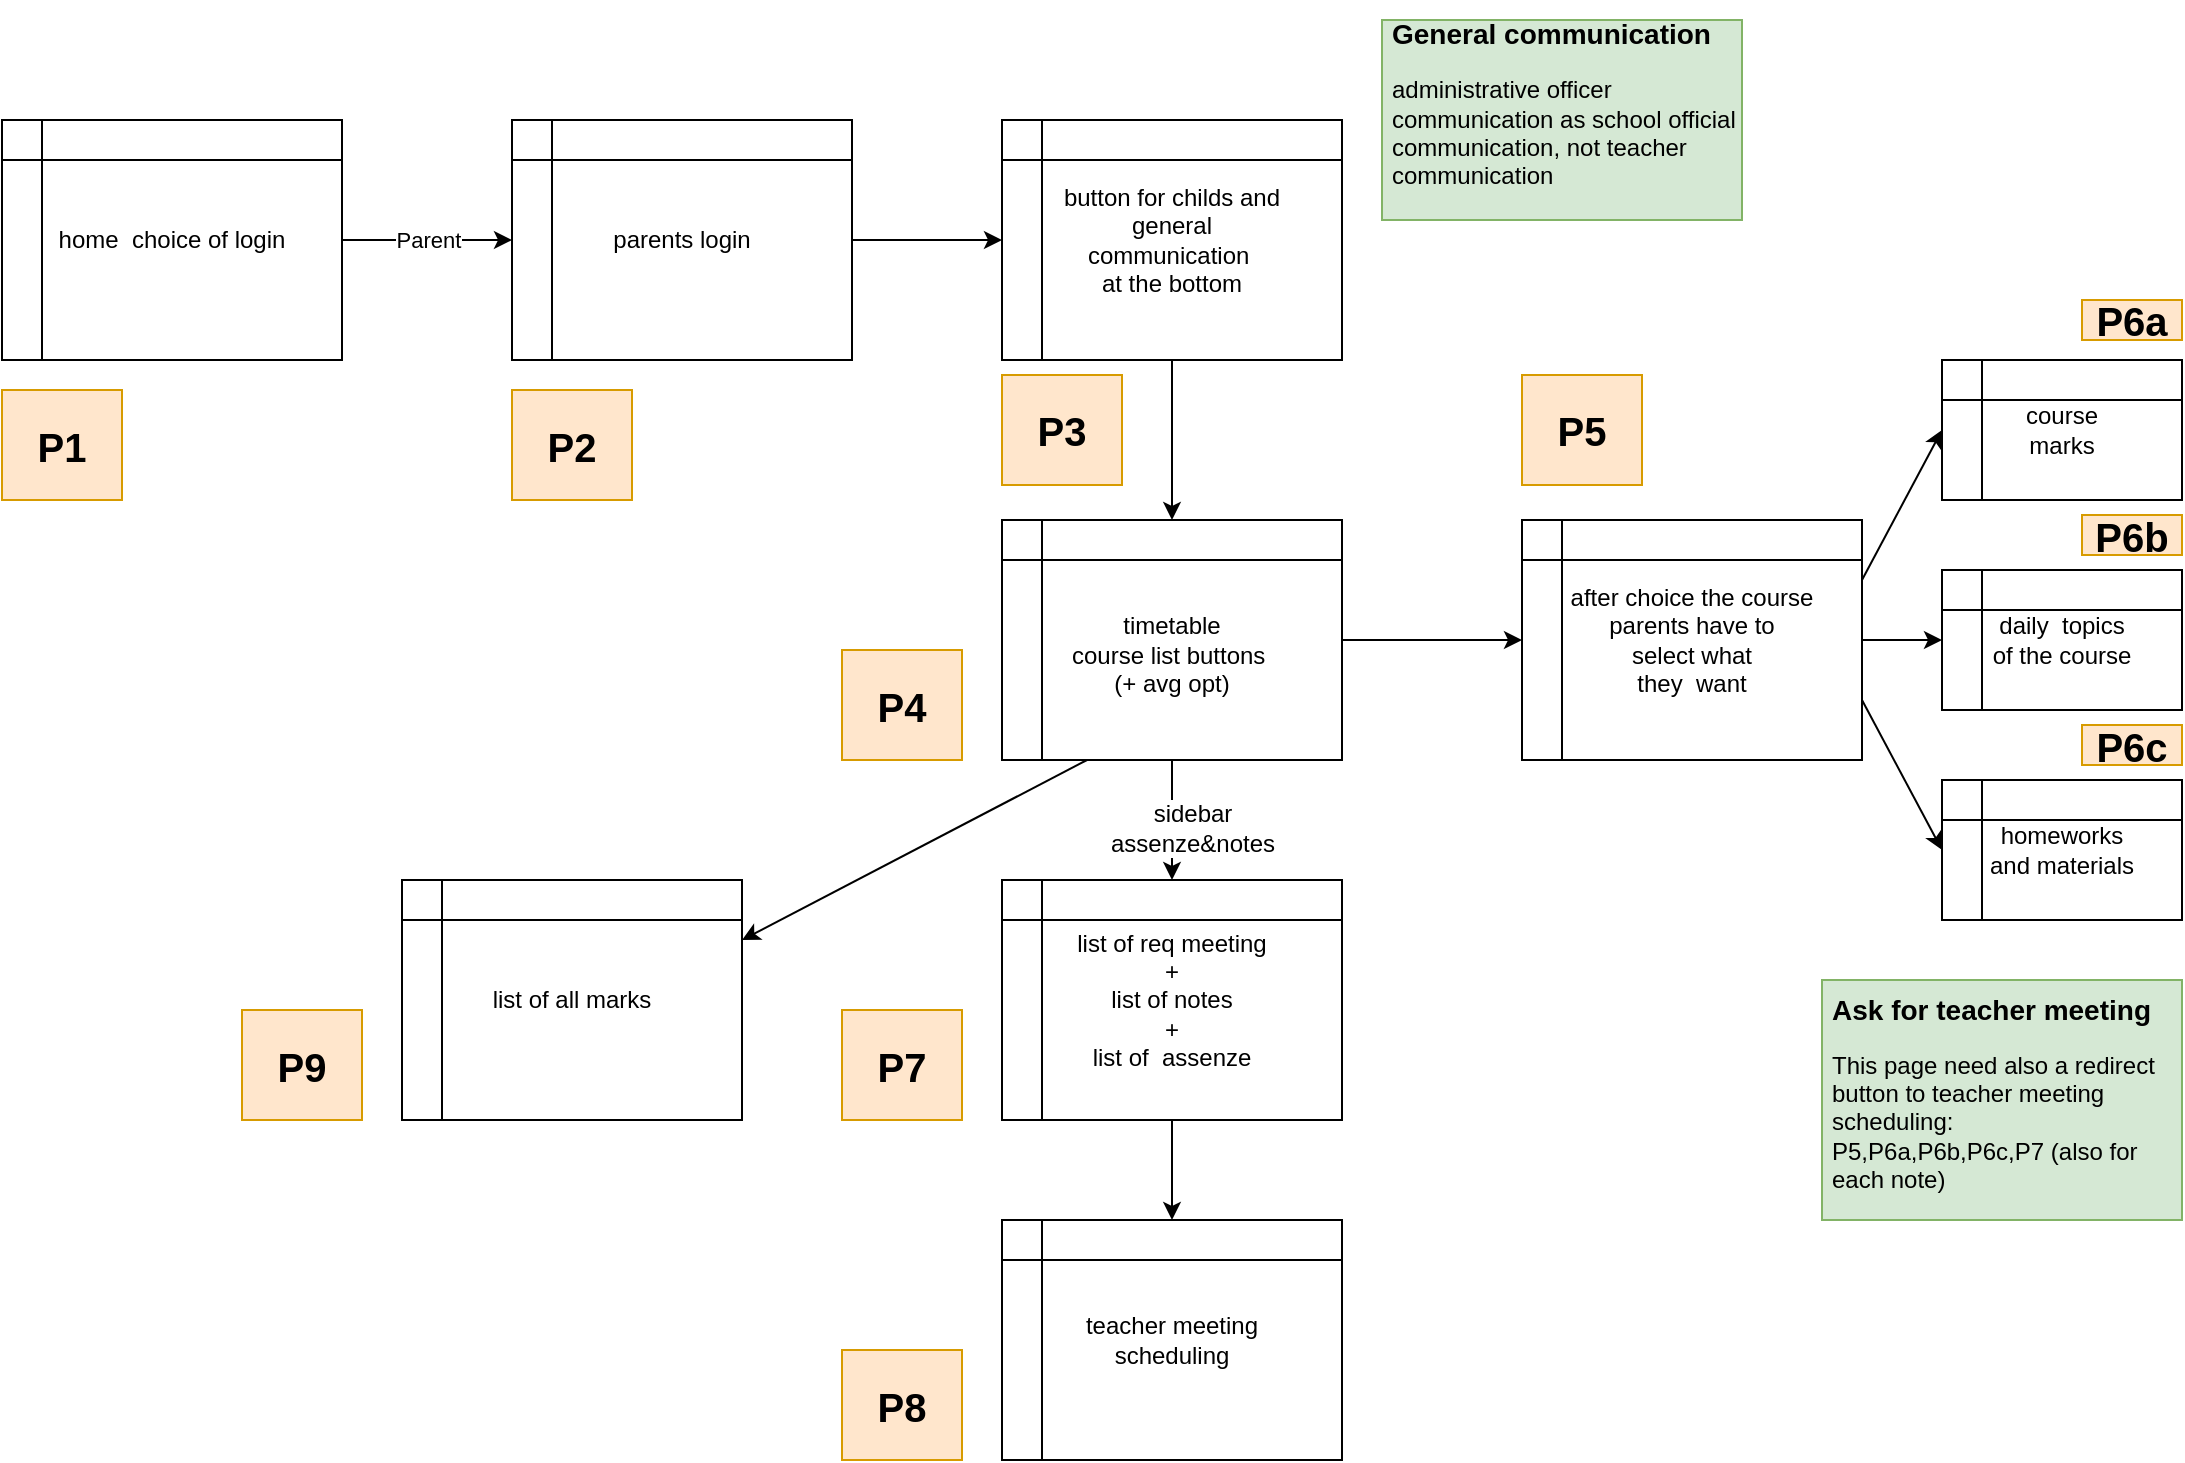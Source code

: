 <mxfile version="12.2.7" type="device" pages="1"><diagram id="2QOCsP8XS8S9Bzv3nzt6" name="Page-1"><mxGraphModel dx="1149" dy="639" grid="1" gridSize="10" guides="1" tooltips="1" connect="1" arrows="1" fold="1" page="1" pageScale="1" pageWidth="1169" pageHeight="827" math="0" shadow="0"><root><mxCell id="0"/><mxCell id="1" parent="0"/><mxCell id="qrGB1t6Nhu07AO-h83AJ-1" value="parents login" style="shape=internalStorage;whiteSpace=wrap;html=1;backgroundOutline=1;" parent="1" vertex="1"><mxGeometry x="285" y="70" width="170" height="120" as="geometry"/></mxCell><mxCell id="qrGB1t6Nhu07AO-h83AJ-4" value="Parent" style="endArrow=classic;html=1;entryX=0;entryY=0.5;entryDx=0;entryDy=0;exitX=1;exitY=0.5;exitDx=0;exitDy=0;" parent="1" source="qrGB1t6Nhu07AO-h83AJ-6" target="qrGB1t6Nhu07AO-h83AJ-1" edge="1"><mxGeometry width="50" height="50" relative="1" as="geometry"><mxPoint x="160" y="120" as="sourcePoint"/><mxPoint x="210" y="70" as="targetPoint"/></mxGeometry></mxCell><mxCell id="qrGB1t6Nhu07AO-h83AJ-6" value="home&amp;nbsp; choice of login" style="shape=internalStorage;whiteSpace=wrap;html=1;backgroundOutline=1;" parent="1" vertex="1"><mxGeometry x="30" y="70" width="170" height="120" as="geometry"/></mxCell><mxCell id="atE-6apXn9k2FXS3liRI-2" style="edgeStyle=orthogonalEdgeStyle;rounded=0;orthogonalLoop=1;jettySize=auto;html=1;" edge="1" parent="1" source="qrGB1t6Nhu07AO-h83AJ-7" target="qrGB1t6Nhu07AO-h83AJ-9"><mxGeometry relative="1" as="geometry"/></mxCell><mxCell id="qrGB1t6Nhu07AO-h83AJ-7" value="button for childs and&lt;br&gt;&lt;div&gt;general &lt;br&gt;&lt;/div&gt;&lt;div&gt;communication&amp;nbsp;&lt;/div&gt;at the bottom" style="shape=internalStorage;whiteSpace=wrap;html=1;backgroundOutline=1;" parent="1" vertex="1"><mxGeometry x="530" y="70" width="170" height="120" as="geometry"/></mxCell><mxCell id="qrGB1t6Nhu07AO-h83AJ-8" value="" style="endArrow=classic;html=1;exitX=1;exitY=0.5;exitDx=0;exitDy=0;entryX=0;entryY=0.5;entryDx=0;entryDy=0;" parent="1" source="qrGB1t6Nhu07AO-h83AJ-1" target="qrGB1t6Nhu07AO-h83AJ-7" edge="1"><mxGeometry width="50" height="50" relative="1" as="geometry"><mxPoint x="30" y="380" as="sourcePoint"/><mxPoint x="80" y="330" as="targetPoint"/></mxGeometry></mxCell><mxCell id="qrGB1t6Nhu07AO-h83AJ-9" value="&lt;br&gt;timetable &lt;br&gt;course list buttons&amp;nbsp; &lt;br&gt;(+ avg opt)" style="shape=internalStorage;whiteSpace=wrap;html=1;backgroundOutline=1;" parent="1" vertex="1"><mxGeometry x="530" y="270" width="170" height="120" as="geometry"/></mxCell><mxCell id="qrGB1t6Nhu07AO-h83AJ-11" value="after choice the course&lt;br&gt;&lt;div&gt;parents have to &lt;br&gt;&lt;/div&gt;&lt;div&gt;select what&lt;/div&gt;they&amp;nbsp; want" style="shape=internalStorage;whiteSpace=wrap;html=1;backgroundOutline=1;" parent="1" vertex="1"><mxGeometry x="790" y="270" width="170" height="120" as="geometry"/></mxCell><mxCell id="qrGB1t6Nhu07AO-h83AJ-13" value="" style="endArrow=classic;html=1;exitX=1;exitY=0.5;exitDx=0;exitDy=0;entryX=0;entryY=0.5;entryDx=0;entryDy=0;" parent="1" source="qrGB1t6Nhu07AO-h83AJ-9" target="qrGB1t6Nhu07AO-h83AJ-11" edge="1"><mxGeometry width="50" height="50" relative="1" as="geometry"><mxPoint x="190" y="380" as="sourcePoint"/><mxPoint x="240" y="330" as="targetPoint"/></mxGeometry></mxCell><mxCell id="qrGB1t6Nhu07AO-h83AJ-14" value="&lt;div&gt;course&lt;/div&gt;&lt;div&gt;marks&lt;br&gt;&lt;/div&gt;" style="shape=internalStorage;whiteSpace=wrap;html=1;backgroundOutline=1;" parent="1" vertex="1"><mxGeometry x="1000" y="190" width="120" height="70" as="geometry"/></mxCell><mxCell id="qrGB1t6Nhu07AO-h83AJ-15" value="&lt;div&gt;daily&amp;nbsp; topics &lt;br&gt;&lt;/div&gt;&lt;div&gt;of the course&lt;/div&gt;" style="shape=internalStorage;whiteSpace=wrap;html=1;backgroundOutline=1;" parent="1" vertex="1"><mxGeometry x="1000" y="295" width="120" height="70" as="geometry"/></mxCell><mxCell id="qrGB1t6Nhu07AO-h83AJ-16" value="&lt;div&gt;homeworks &lt;br&gt;&lt;/div&gt;&lt;div&gt;and materials&lt;/div&gt;" style="shape=internalStorage;whiteSpace=wrap;html=1;backgroundOutline=1;" parent="1" vertex="1"><mxGeometry x="1000" y="400" width="120" height="70" as="geometry"/></mxCell><mxCell id="qrGB1t6Nhu07AO-h83AJ-18" value="" style="endArrow=classic;html=1;exitX=1;exitY=0.25;exitDx=0;exitDy=0;entryX=0;entryY=0.5;entryDx=0;entryDy=0;" parent="1" source="qrGB1t6Nhu07AO-h83AJ-11" target="qrGB1t6Nhu07AO-h83AJ-14" edge="1"><mxGeometry width="50" height="50" relative="1" as="geometry"><mxPoint x="590" y="380" as="sourcePoint"/><mxPoint x="640" y="330" as="targetPoint"/></mxGeometry></mxCell><mxCell id="qrGB1t6Nhu07AO-h83AJ-19" value="" style="endArrow=classic;html=1;exitX=1;exitY=0.5;exitDx=0;exitDy=0;entryX=0;entryY=0.5;entryDx=0;entryDy=0;" parent="1" source="qrGB1t6Nhu07AO-h83AJ-11" target="qrGB1t6Nhu07AO-h83AJ-15" edge="1"><mxGeometry width="50" height="50" relative="1" as="geometry"><mxPoint x="1090" y="250" as="sourcePoint"/><mxPoint x="1140" y="200" as="targetPoint"/></mxGeometry></mxCell><mxCell id="qrGB1t6Nhu07AO-h83AJ-20" value="" style="endArrow=classic;html=1;exitX=1;exitY=0.75;exitDx=0;exitDy=0;entryX=0;entryY=0.5;entryDx=0;entryDy=0;" parent="1" source="qrGB1t6Nhu07AO-h83AJ-11" target="qrGB1t6Nhu07AO-h83AJ-16" edge="1"><mxGeometry width="50" height="50" relative="1" as="geometry"><mxPoint x="590" y="380" as="sourcePoint"/><mxPoint x="640" y="330" as="targetPoint"/></mxGeometry></mxCell><mxCell id="qrGB1t6Nhu07AO-h83AJ-21" value="" style="endArrow=classic;html=1;exitX=0.5;exitY=1;exitDx=0;exitDy=0;entryX=0.5;entryY=0;entryDx=0;entryDy=0;" parent="1" source="qrGB1t6Nhu07AO-h83AJ-9" target="atE-6apXn9k2FXS3liRI-8" edge="1"><mxGeometry width="50" height="50" relative="1" as="geometry"><mxPoint x="370" y="380" as="sourcePoint"/><mxPoint x="283.628" y="451.75" as="targetPoint"/></mxGeometry></mxCell><mxCell id="atE-6apXn9k2FXS3liRI-9" value="&lt;div&gt;sidebar&lt;/div&gt;&lt;div&gt;assenze&amp;amp;notes&lt;br&gt;&lt;/div&gt;" style="text;html=1;resizable=0;points=[];align=center;verticalAlign=middle;labelBackgroundColor=#ffffff;" vertex="1" connectable="0" parent="qrGB1t6Nhu07AO-h83AJ-21"><mxGeometry x="0.114" y="10" relative="1" as="geometry"><mxPoint as="offset"/></mxGeometry></mxCell><mxCell id="atE-6apXn9k2FXS3liRI-6" value="&lt;h1 style=&quot;font-size: 14px&quot;&gt;&lt;font style=&quot;font-size: 14px&quot;&gt;General communication&lt;br&gt;&lt;/font&gt;&lt;/h1&gt;&lt;p&gt;administrative officer communication as school official communication, not teacher communication&lt;br&gt;&lt;/p&gt;" style="text;html=1;strokeColor=#82b366;fillColor=#d5e8d4;spacing=5;spacingTop=-20;whiteSpace=wrap;overflow=hidden;rounded=0;" vertex="1" parent="1"><mxGeometry x="720" y="20" width="180" height="100" as="geometry"/></mxCell><mxCell id="atE-6apXn9k2FXS3liRI-7" value="&lt;div&gt;&lt;font style=&quot;font-size: 14px&quot;&gt;&lt;b&gt;&lt;br&gt;&lt;/b&gt;&lt;/font&gt;&lt;/div&gt;&lt;div&gt;&lt;font style=&quot;font-size: 14px&quot;&gt;&lt;b&gt;Ask for teacher meeting&lt;/b&gt;&lt;/font&gt;&lt;/div&gt;&lt;p&gt;This page need also a redirect button to teacher meeting scheduling:&lt;br&gt;P5,P6a,P6b,P6c,P7 (also for each note)&lt;br&gt;&lt;/p&gt;" style="text;html=1;strokeColor=#82b366;fillColor=#d5e8d4;spacing=5;spacingTop=-20;whiteSpace=wrap;overflow=hidden;rounded=0;" vertex="1" parent="1"><mxGeometry x="940" y="500" width="180" height="120" as="geometry"/></mxCell><mxCell id="atE-6apXn9k2FXS3liRI-11" style="edgeStyle=orthogonalEdgeStyle;rounded=0;orthogonalLoop=1;jettySize=auto;html=1;" edge="1" parent="1" source="atE-6apXn9k2FXS3liRI-8" target="atE-6apXn9k2FXS3liRI-10"><mxGeometry relative="1" as="geometry"/></mxCell><mxCell id="atE-6apXn9k2FXS3liRI-8" value="&lt;div&gt;list of req meeting&lt;/div&gt;&lt;div&gt;+&lt;br&gt;&lt;/div&gt;list of notes&lt;br&gt;+&lt;br&gt;list of&amp;nbsp; assenze" style="shape=internalStorage;whiteSpace=wrap;html=1;backgroundOutline=1;" vertex="1" parent="1"><mxGeometry x="530" y="450" width="170" height="120" as="geometry"/></mxCell><mxCell id="atE-6apXn9k2FXS3liRI-10" value="&lt;div&gt;teacher meeting &lt;br&gt;&lt;/div&gt;&lt;div&gt;scheduling&lt;/div&gt;" style="shape=internalStorage;whiteSpace=wrap;html=1;backgroundOutline=1;" vertex="1" parent="1"><mxGeometry x="530" y="620" width="170" height="120" as="geometry"/></mxCell><mxCell id="atE-6apXn9k2FXS3liRI-15" value="P1" style="text;html=1;strokeColor=#d79b00;fillColor=#ffe6cc;align=center;verticalAlign=middle;whiteSpace=wrap;rounded=0;fontStyle=1;fontSize=20;" vertex="1" parent="1"><mxGeometry x="30" y="205" width="60" height="55" as="geometry"/></mxCell><mxCell id="atE-6apXn9k2FXS3liRI-16" value="P2" style="text;html=1;strokeColor=#d79b00;fillColor=#ffe6cc;align=center;verticalAlign=middle;whiteSpace=wrap;rounded=0;fontStyle=1;fontSize=20;" vertex="1" parent="1"><mxGeometry x="285" y="205" width="60" height="55" as="geometry"/></mxCell><mxCell id="atE-6apXn9k2FXS3liRI-17" value="P3" style="text;html=1;strokeColor=#d79b00;fillColor=#ffe6cc;align=center;verticalAlign=middle;whiteSpace=wrap;rounded=0;fontStyle=1;fontSize=20;" vertex="1" parent="1"><mxGeometry x="530" y="197.5" width="60" height="55" as="geometry"/></mxCell><mxCell id="atE-6apXn9k2FXS3liRI-18" value="P4" style="text;html=1;strokeColor=#d79b00;fillColor=#ffe6cc;align=center;verticalAlign=middle;whiteSpace=wrap;rounded=0;fontStyle=1;fontSize=20;" vertex="1" parent="1"><mxGeometry x="450" y="335" width="60" height="55" as="geometry"/></mxCell><mxCell id="atE-6apXn9k2FXS3liRI-19" value="P5" style="text;html=1;strokeColor=#d79b00;fillColor=#ffe6cc;align=center;verticalAlign=middle;whiteSpace=wrap;rounded=0;fontStyle=1;fontSize=20;" vertex="1" parent="1"><mxGeometry x="790" y="197.5" width="60" height="55" as="geometry"/></mxCell><mxCell id="atE-6apXn9k2FXS3liRI-20" value="P6a" style="text;html=1;strokeColor=#d79b00;fillColor=#ffe6cc;align=center;verticalAlign=middle;whiteSpace=wrap;rounded=0;fontStyle=1;fontSize=20;" vertex="1" parent="1"><mxGeometry x="1070" y="160" width="50" height="20" as="geometry"/></mxCell><mxCell id="atE-6apXn9k2FXS3liRI-21" value="P6b" style="text;html=1;strokeColor=#d79b00;fillColor=#ffe6cc;align=center;verticalAlign=middle;whiteSpace=wrap;rounded=0;fontStyle=1;fontSize=20;" vertex="1" parent="1"><mxGeometry x="1070" y="267.5" width="50" height="20" as="geometry"/></mxCell><mxCell id="atE-6apXn9k2FXS3liRI-22" value="P6c" style="text;html=1;strokeColor=#d79b00;fillColor=#ffe6cc;align=center;verticalAlign=middle;whiteSpace=wrap;rounded=0;fontStyle=1;fontSize=20;" vertex="1" parent="1"><mxGeometry x="1070" y="372.5" width="50" height="20" as="geometry"/></mxCell><mxCell id="atE-6apXn9k2FXS3liRI-24" value="P7" style="text;html=1;strokeColor=#d79b00;fillColor=#ffe6cc;align=center;verticalAlign=middle;whiteSpace=wrap;rounded=0;fontStyle=1;fontSize=20;" vertex="1" parent="1"><mxGeometry x="450" y="515" width="60" height="55" as="geometry"/></mxCell><mxCell id="atE-6apXn9k2FXS3liRI-25" value="P8" style="text;html=1;strokeColor=#d79b00;fillColor=#ffe6cc;align=center;verticalAlign=middle;whiteSpace=wrap;rounded=0;fontStyle=1;fontSize=20;" vertex="1" parent="1"><mxGeometry x="450" y="685" width="60" height="55" as="geometry"/></mxCell><mxCell id="atE-6apXn9k2FXS3liRI-26" value="list of all marks" style="shape=internalStorage;whiteSpace=wrap;html=1;backgroundOutline=1;" vertex="1" parent="1"><mxGeometry x="230" y="450" width="170" height="120" as="geometry"/></mxCell><mxCell id="atE-6apXn9k2FXS3liRI-28" value="" style="endArrow=classic;html=1;fontSize=20;exitX=0.25;exitY=1;exitDx=0;exitDy=0;entryX=1;entryY=0.25;entryDx=0;entryDy=0;" edge="1" parent="1" source="qrGB1t6Nhu07AO-h83AJ-9" target="atE-6apXn9k2FXS3liRI-26"><mxGeometry width="50" height="50" relative="1" as="geometry"><mxPoint x="30" y="810" as="sourcePoint"/><mxPoint x="80" y="760" as="targetPoint"/></mxGeometry></mxCell><mxCell id="atE-6apXn9k2FXS3liRI-29" value="P9" style="text;html=1;strokeColor=#d79b00;fillColor=#ffe6cc;align=center;verticalAlign=middle;whiteSpace=wrap;rounded=0;fontStyle=1;fontSize=20;" vertex="1" parent="1"><mxGeometry x="150" y="515" width="60" height="55" as="geometry"/></mxCell></root></mxGraphModel></diagram></mxfile>
